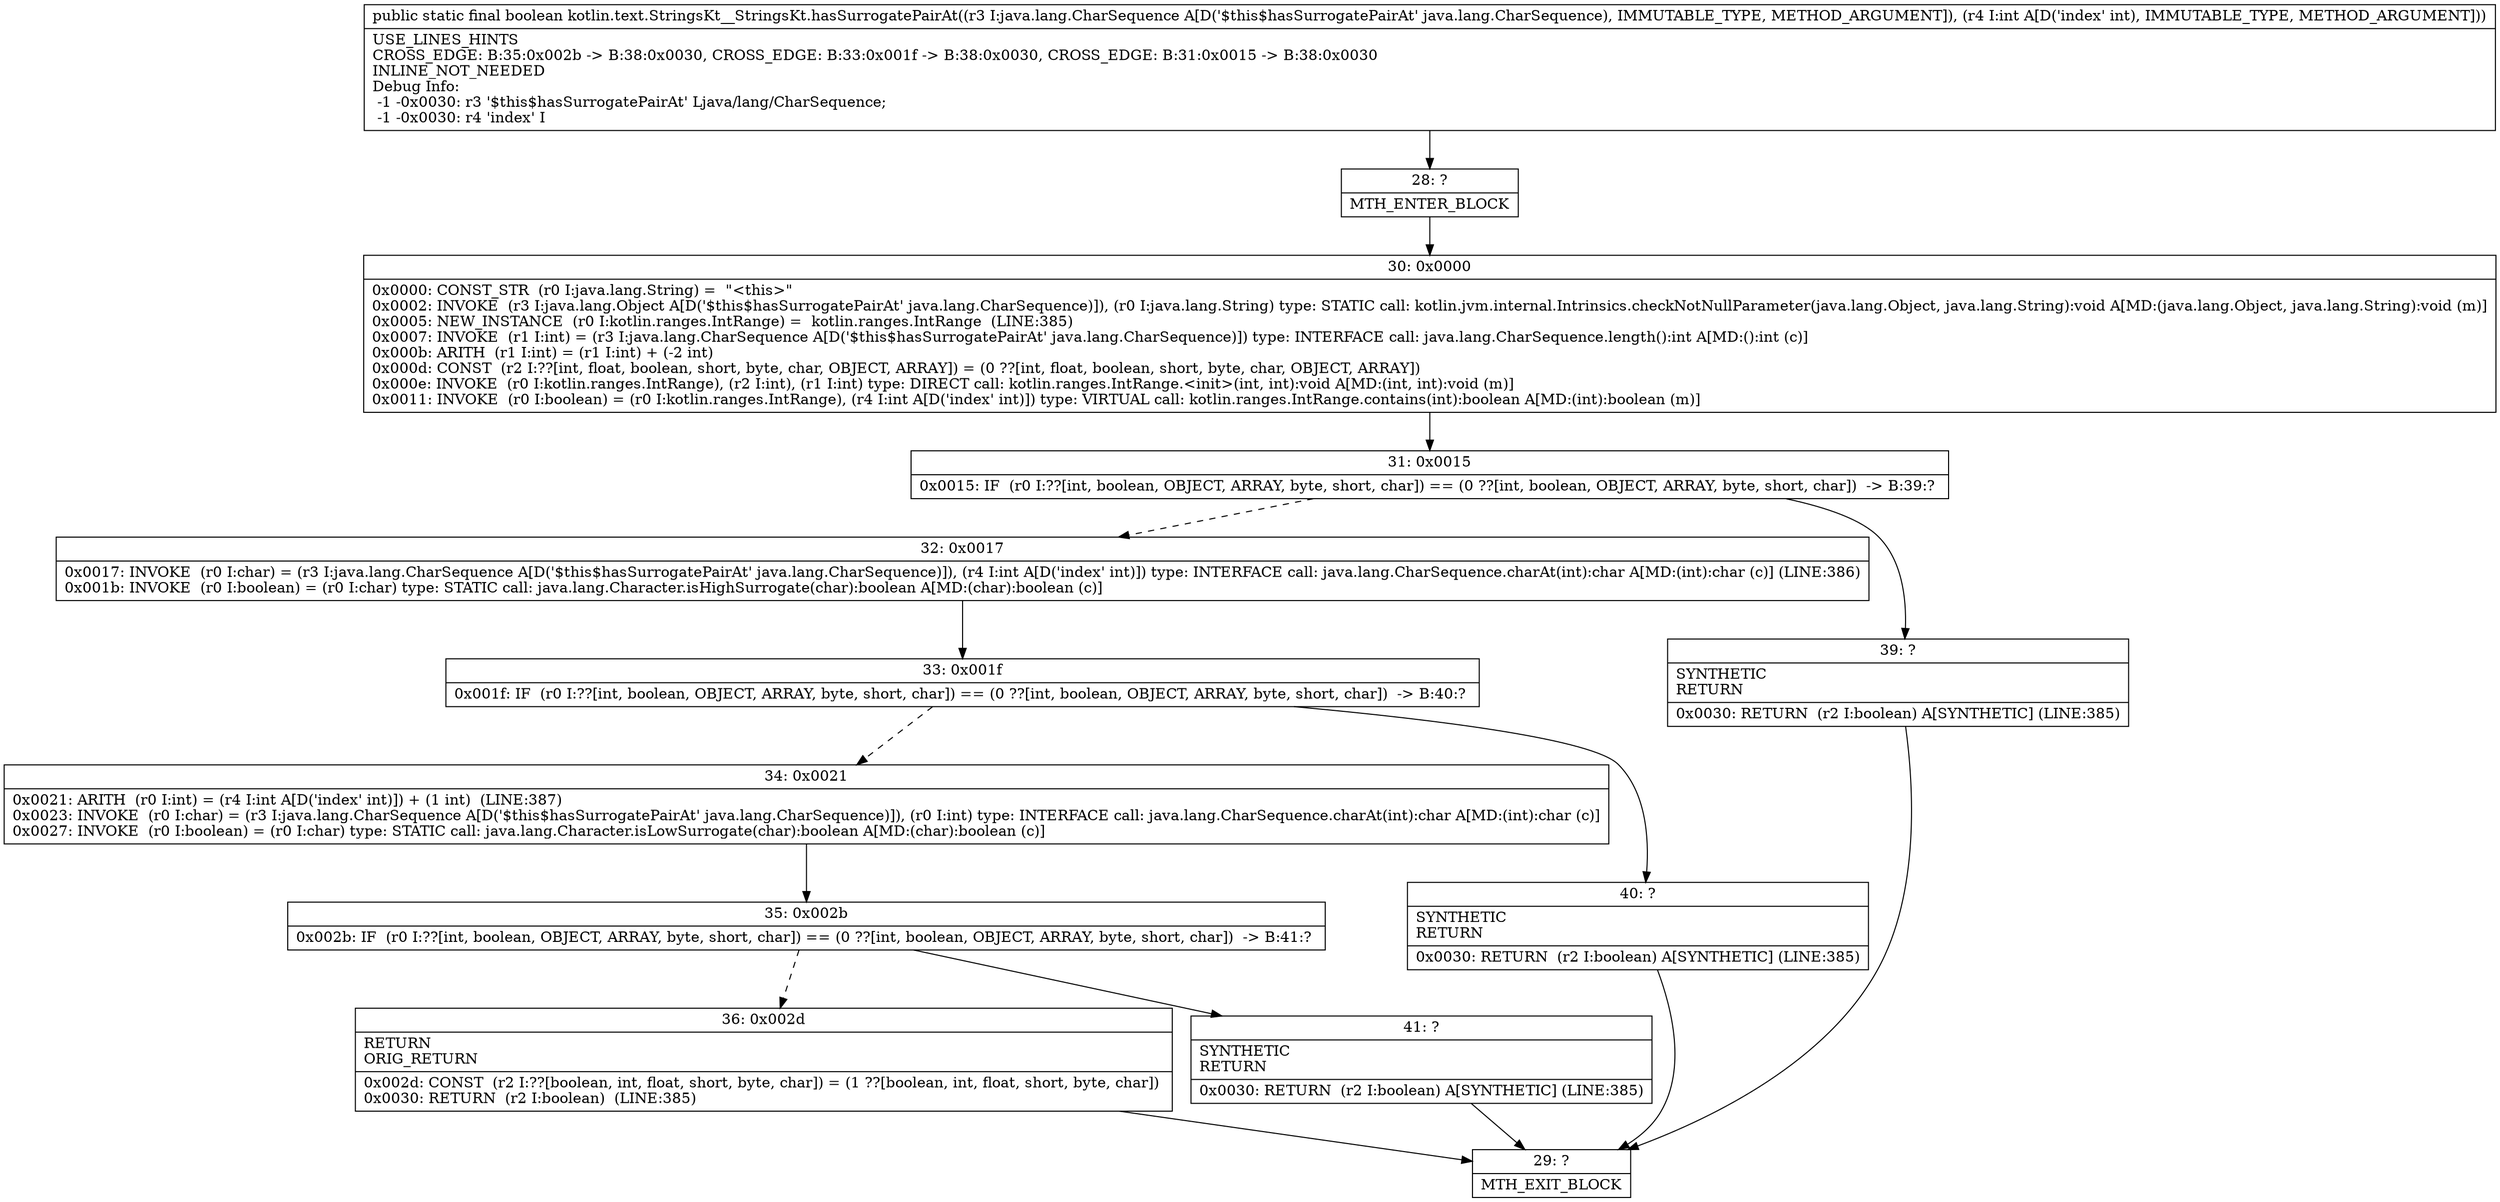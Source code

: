 digraph "CFG forkotlin.text.StringsKt__StringsKt.hasSurrogatePairAt(Ljava\/lang\/CharSequence;I)Z" {
Node_28 [shape=record,label="{28\:\ ?|MTH_ENTER_BLOCK\l}"];
Node_30 [shape=record,label="{30\:\ 0x0000|0x0000: CONST_STR  (r0 I:java.lang.String) =  \"\<this\>\" \l0x0002: INVOKE  (r3 I:java.lang.Object A[D('$this$hasSurrogatePairAt' java.lang.CharSequence)]), (r0 I:java.lang.String) type: STATIC call: kotlin.jvm.internal.Intrinsics.checkNotNullParameter(java.lang.Object, java.lang.String):void A[MD:(java.lang.Object, java.lang.String):void (m)]\l0x0005: NEW_INSTANCE  (r0 I:kotlin.ranges.IntRange) =  kotlin.ranges.IntRange  (LINE:385)\l0x0007: INVOKE  (r1 I:int) = (r3 I:java.lang.CharSequence A[D('$this$hasSurrogatePairAt' java.lang.CharSequence)]) type: INTERFACE call: java.lang.CharSequence.length():int A[MD:():int (c)]\l0x000b: ARITH  (r1 I:int) = (r1 I:int) + (\-2 int) \l0x000d: CONST  (r2 I:??[int, float, boolean, short, byte, char, OBJECT, ARRAY]) = (0 ??[int, float, boolean, short, byte, char, OBJECT, ARRAY]) \l0x000e: INVOKE  (r0 I:kotlin.ranges.IntRange), (r2 I:int), (r1 I:int) type: DIRECT call: kotlin.ranges.IntRange.\<init\>(int, int):void A[MD:(int, int):void (m)]\l0x0011: INVOKE  (r0 I:boolean) = (r0 I:kotlin.ranges.IntRange), (r4 I:int A[D('index' int)]) type: VIRTUAL call: kotlin.ranges.IntRange.contains(int):boolean A[MD:(int):boolean (m)]\l}"];
Node_31 [shape=record,label="{31\:\ 0x0015|0x0015: IF  (r0 I:??[int, boolean, OBJECT, ARRAY, byte, short, char]) == (0 ??[int, boolean, OBJECT, ARRAY, byte, short, char])  \-\> B:39:? \l}"];
Node_32 [shape=record,label="{32\:\ 0x0017|0x0017: INVOKE  (r0 I:char) = (r3 I:java.lang.CharSequence A[D('$this$hasSurrogatePairAt' java.lang.CharSequence)]), (r4 I:int A[D('index' int)]) type: INTERFACE call: java.lang.CharSequence.charAt(int):char A[MD:(int):char (c)] (LINE:386)\l0x001b: INVOKE  (r0 I:boolean) = (r0 I:char) type: STATIC call: java.lang.Character.isHighSurrogate(char):boolean A[MD:(char):boolean (c)]\l}"];
Node_33 [shape=record,label="{33\:\ 0x001f|0x001f: IF  (r0 I:??[int, boolean, OBJECT, ARRAY, byte, short, char]) == (0 ??[int, boolean, OBJECT, ARRAY, byte, short, char])  \-\> B:40:? \l}"];
Node_34 [shape=record,label="{34\:\ 0x0021|0x0021: ARITH  (r0 I:int) = (r4 I:int A[D('index' int)]) + (1 int)  (LINE:387)\l0x0023: INVOKE  (r0 I:char) = (r3 I:java.lang.CharSequence A[D('$this$hasSurrogatePairAt' java.lang.CharSequence)]), (r0 I:int) type: INTERFACE call: java.lang.CharSequence.charAt(int):char A[MD:(int):char (c)]\l0x0027: INVOKE  (r0 I:boolean) = (r0 I:char) type: STATIC call: java.lang.Character.isLowSurrogate(char):boolean A[MD:(char):boolean (c)]\l}"];
Node_35 [shape=record,label="{35\:\ 0x002b|0x002b: IF  (r0 I:??[int, boolean, OBJECT, ARRAY, byte, short, char]) == (0 ??[int, boolean, OBJECT, ARRAY, byte, short, char])  \-\> B:41:? \l}"];
Node_36 [shape=record,label="{36\:\ 0x002d|RETURN\lORIG_RETURN\l|0x002d: CONST  (r2 I:??[boolean, int, float, short, byte, char]) = (1 ??[boolean, int, float, short, byte, char]) \l0x0030: RETURN  (r2 I:boolean)  (LINE:385)\l}"];
Node_29 [shape=record,label="{29\:\ ?|MTH_EXIT_BLOCK\l}"];
Node_41 [shape=record,label="{41\:\ ?|SYNTHETIC\lRETURN\l|0x0030: RETURN  (r2 I:boolean) A[SYNTHETIC] (LINE:385)\l}"];
Node_40 [shape=record,label="{40\:\ ?|SYNTHETIC\lRETURN\l|0x0030: RETURN  (r2 I:boolean) A[SYNTHETIC] (LINE:385)\l}"];
Node_39 [shape=record,label="{39\:\ ?|SYNTHETIC\lRETURN\l|0x0030: RETURN  (r2 I:boolean) A[SYNTHETIC] (LINE:385)\l}"];
MethodNode[shape=record,label="{public static final boolean kotlin.text.StringsKt__StringsKt.hasSurrogatePairAt((r3 I:java.lang.CharSequence A[D('$this$hasSurrogatePairAt' java.lang.CharSequence), IMMUTABLE_TYPE, METHOD_ARGUMENT]), (r4 I:int A[D('index' int), IMMUTABLE_TYPE, METHOD_ARGUMENT]))  | USE_LINES_HINTS\lCROSS_EDGE: B:35:0x002b \-\> B:38:0x0030, CROSS_EDGE: B:33:0x001f \-\> B:38:0x0030, CROSS_EDGE: B:31:0x0015 \-\> B:38:0x0030\lINLINE_NOT_NEEDED\lDebug Info:\l  \-1 \-0x0030: r3 '$this$hasSurrogatePairAt' Ljava\/lang\/CharSequence;\l  \-1 \-0x0030: r4 'index' I\l}"];
MethodNode -> Node_28;Node_28 -> Node_30;
Node_30 -> Node_31;
Node_31 -> Node_32[style=dashed];
Node_31 -> Node_39;
Node_32 -> Node_33;
Node_33 -> Node_34[style=dashed];
Node_33 -> Node_40;
Node_34 -> Node_35;
Node_35 -> Node_36[style=dashed];
Node_35 -> Node_41;
Node_36 -> Node_29;
Node_41 -> Node_29;
Node_40 -> Node_29;
Node_39 -> Node_29;
}

